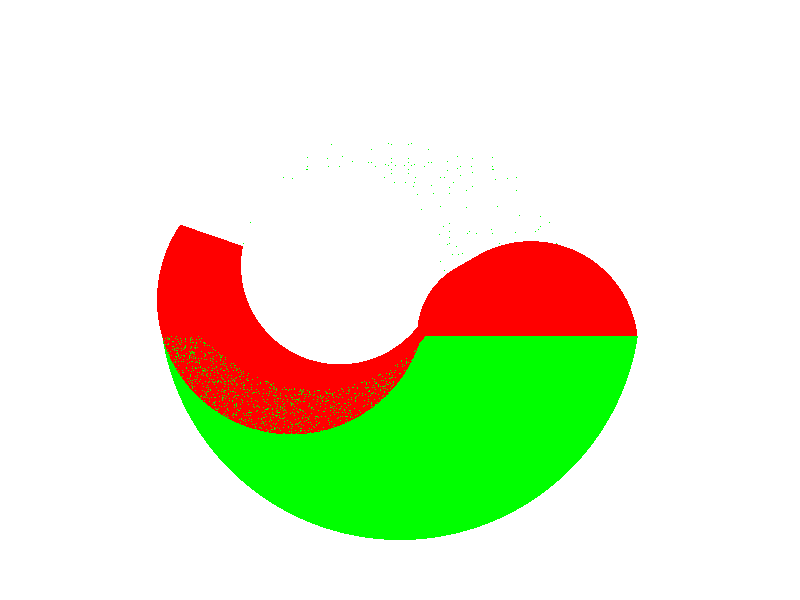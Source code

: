 #include"colors.inc"      
#include"textures.inc"
 
// Camara
camera {  
 location <0,7,0>
 look_at <0,0,0>
}
background {color White}
// Punto de luz
light_source{
 <2,10, 2> 
 color rgb <1,1,1>
}

#local circle_entire= cylinder{ 
<0,0,0>,<0,2,0>,2
pigment{Green}
}
//circle_entire

#local rectangule = box {
	<-2.5,0,-0.3>,<2.5,2.1,2>
	pigment{Yellow}
}
//rectangule
#local circle_half =  difference {
	object{circle_entire}
	object{rectangule}
	}
//circle_half


#local circle_down= cylinder{ 
<-0.7,-0.5,0.4>,<-0.7,2.5,0.4>,1.15
pigment{Red}
}
//circle_down

#local ying_middle =  difference {
	object{circle_half}
	object{circle_down}
	}
ying_middle

#local circle_up_right= cylinder{ 
<1.09,0,-0.4>,<1.09,2,-0.4> 0.89
pigment{Red}
}

#local rectangule_1 = box {
	<-2.5,0,-0.3>,<2.5,2,2>
	translate<0,0,-2.3>
	pigment{Yellow}
}
//rectangule_1
//circle_up_right

#local circle_up_left= cylinder{ 
<-0.9,0,0>,<-0.9,2,0> 1.12
pigment{Red}
}

//circle_up_left
#local final_ying_part_left = difference {
	object{circle_up_left}
	object{circle_down}
	translate<-0,0,0>
}
	
final_ying_part_left

#local final_ying_part_right = difference {
	object{circle_up_right}
	object{rectangule translate<0,0,-2.3>}	
}

final_ying_part_right


#local base = cylinder{ 
<2,0,2>,<2,1,2>,2
pigment{Green}
pigment{Yellow}
}


#local circulo_arriba = cylinder{ 
<2,-0.1,3>,<2,1.1,3>,1
pigment{Black}
}


#local yin_falta_circulo_abajo = difference {
	object{base}
	object{circulo_arriba}
	box {<2,-0.1,0>,<5,1.1,4>}
	}



#local circulo_abajo = cylinder {
	<2,0,1>,<2,1,1>,1
	pigment{Green}
	}


#local yin_pre = merge{
	object{yin_falta_circulo_abajo}
	object{circulo_abajo}
	}



#local yin_exterior = object{
	yin_pre
	rotate<0,-90,0>
	translate<1,0,0>
	scale<1.2, 1, 1.1>
}



/* vaciar interior failed
difference {
	object {yin_exterior}
		object {yin_exterior scale<0.65, 1.05, 0.85> translate<0.8,-0.01,-0.4> rotate<0,-10,0>}
	}
*/
